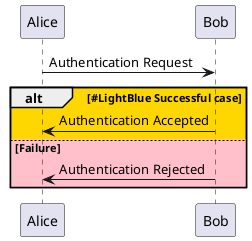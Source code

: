 @startuml
Alice -> Bob: Authentication Request
alt #Gold #LightBlue Successful case
    Bob -> Alice: Authentication Accepted
else #Pink Failure
    Bob -> Alice: Authentication Rejected
end
@enduml
